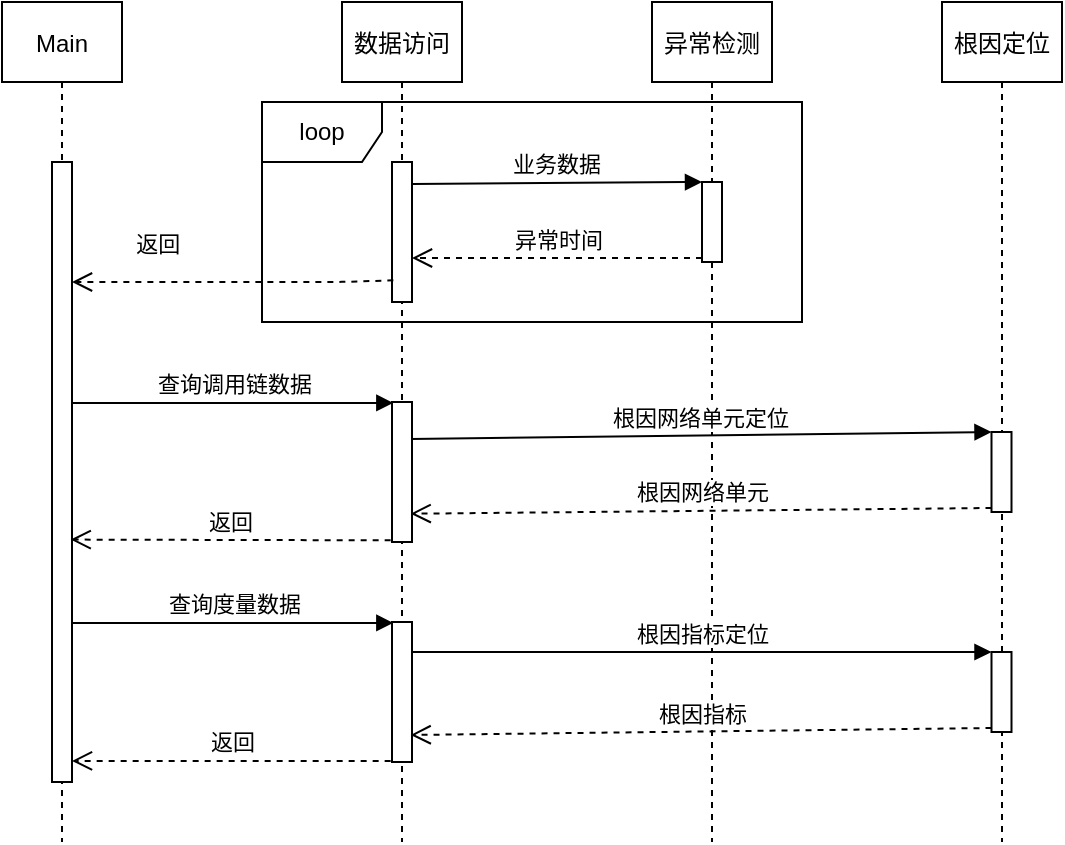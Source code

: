 <mxfile version="14.6.13" type="github">
  <diagram id="kgpKYQtTHZ0yAKxKKP6v" name="Page-1">
    <mxGraphModel dx="1038" dy="529" grid="1" gridSize="10" guides="1" tooltips="1" connect="1" arrows="1" fold="1" page="1" pageScale="1" pageWidth="850" pageHeight="1100" math="0" shadow="0">
      <root>
        <mxCell id="0" />
        <mxCell id="1" parent="0" />
        <mxCell id="3nuBFxr9cyL0pnOWT2aG-1" value="Main" style="shape=umlLifeline;perimeter=lifelinePerimeter;container=1;collapsible=0;recursiveResize=0;rounded=0;shadow=0;strokeWidth=1;" parent="1" vertex="1">
          <mxGeometry x="70" y="80" width="60" height="420" as="geometry" />
        </mxCell>
        <mxCell id="3nuBFxr9cyL0pnOWT2aG-2" value="" style="points=[];perimeter=orthogonalPerimeter;rounded=0;shadow=0;strokeWidth=1;" parent="3nuBFxr9cyL0pnOWT2aG-1" vertex="1">
          <mxGeometry x="25" y="80" width="10" height="310" as="geometry" />
        </mxCell>
        <mxCell id="3nuBFxr9cyL0pnOWT2aG-5" value="数据访问" style="shape=umlLifeline;perimeter=lifelinePerimeter;container=1;collapsible=0;recursiveResize=0;rounded=0;shadow=0;strokeWidth=1;" parent="1" vertex="1">
          <mxGeometry x="240" y="80" width="60" height="420" as="geometry" />
        </mxCell>
        <mxCell id="3nuBFxr9cyL0pnOWT2aG-6" value="" style="points=[];perimeter=orthogonalPerimeter;rounded=0;shadow=0;strokeWidth=1;" parent="3nuBFxr9cyL0pnOWT2aG-5" vertex="1">
          <mxGeometry x="25" y="80" width="10" height="70" as="geometry" />
        </mxCell>
        <mxCell id="3nuBFxr9cyL0pnOWT2aG-7" value="返回" style="verticalAlign=bottom;endArrow=open;dashed=1;endSize=8;shadow=0;strokeWidth=1;exitX=0.067;exitY=0.845;exitDx=0;exitDy=0;exitPerimeter=0;" parent="1" source="3nuBFxr9cyL0pnOWT2aG-6" target="3nuBFxr9cyL0pnOWT2aG-2" edge="1">
          <mxGeometry x="0.464" y="-10" relative="1" as="geometry">
            <mxPoint x="275" y="236" as="targetPoint" />
            <mxPoint x="260" y="220" as="sourcePoint" />
            <Array as="points">
              <mxPoint x="240" y="220" />
            </Array>
            <mxPoint as="offset" />
          </mxGeometry>
        </mxCell>
        <mxCell id="HBPwBgaUbszKwk0TERLZ-6" value="异常检测" style="shape=umlLifeline;perimeter=lifelinePerimeter;container=1;collapsible=0;recursiveResize=0;rounded=0;shadow=0;strokeWidth=1;" parent="1" vertex="1">
          <mxGeometry x="395" y="80" width="60" height="420" as="geometry" />
        </mxCell>
        <mxCell id="GDPZrANvTkKtYlGqjtQZ-1" value="根因定位" style="shape=umlLifeline;perimeter=lifelinePerimeter;container=1;collapsible=0;recursiveResize=0;rounded=0;shadow=0;strokeWidth=1;" vertex="1" parent="1">
          <mxGeometry x="540" y="80" width="60" height="420" as="geometry" />
        </mxCell>
        <mxCell id="GDPZrANvTkKtYlGqjtQZ-8" value="" style="html=1;points=[];perimeter=orthogonalPerimeter;" vertex="1" parent="GDPZrANvTkKtYlGqjtQZ-1">
          <mxGeometry x="24.75" y="215" width="10" height="40" as="geometry" />
        </mxCell>
        <mxCell id="GDPZrANvTkKtYlGqjtQZ-11" value="" style="html=1;points=[];perimeter=orthogonalPerimeter;" vertex="1" parent="GDPZrANvTkKtYlGqjtQZ-1">
          <mxGeometry x="24.75" y="325" width="10" height="40" as="geometry" />
        </mxCell>
        <mxCell id="GDPZrANvTkKtYlGqjtQZ-5" value="" style="html=1;points=[];perimeter=orthogonalPerimeter;" vertex="1" parent="1">
          <mxGeometry x="420" y="170" width="10" height="40" as="geometry" />
        </mxCell>
        <mxCell id="GDPZrANvTkKtYlGqjtQZ-6" value="业务数据" style="html=1;verticalAlign=bottom;endArrow=block;entryX=0;entryY=0;exitX=0.94;exitY=0.254;exitDx=0;exitDy=0;exitPerimeter=0;" edge="1" target="GDPZrANvTkKtYlGqjtQZ-5" parent="1">
          <mxGeometry relative="1" as="geometry">
            <mxPoint x="275.0" y="170.96" as="sourcePoint" />
          </mxGeometry>
        </mxCell>
        <mxCell id="GDPZrANvTkKtYlGqjtQZ-7" value="异常时间" style="html=1;verticalAlign=bottom;endArrow=open;dashed=1;endSize=8;exitX=0;exitY=0.95;" edge="1" source="GDPZrANvTkKtYlGqjtQZ-5" parent="1">
          <mxGeometry relative="1" as="geometry">
            <mxPoint x="275" y="208" as="targetPoint" />
          </mxGeometry>
        </mxCell>
        <mxCell id="GDPZrANvTkKtYlGqjtQZ-9" value="根因网络单元定位" style="html=1;verticalAlign=bottom;endArrow=block;entryX=0;entryY=0;exitX=0.933;exitY=0.264;exitDx=0;exitDy=0;exitPerimeter=0;" edge="1" target="GDPZrANvTkKtYlGqjtQZ-8" parent="1" source="GDPZrANvTkKtYlGqjtQZ-15">
          <mxGeometry relative="1" as="geometry">
            <mxPoint x="320" y="295" as="sourcePoint" />
            <Array as="points" />
          </mxGeometry>
        </mxCell>
        <mxCell id="GDPZrANvTkKtYlGqjtQZ-10" value="根因网络单元" style="html=1;verticalAlign=bottom;endArrow=open;dashed=1;endSize=8;exitX=0;exitY=0.95;entryX=0.933;entryY=0.798;entryDx=0;entryDy=0;entryPerimeter=0;" edge="1" source="GDPZrANvTkKtYlGqjtQZ-8" parent="1" target="GDPZrANvTkKtYlGqjtQZ-15">
          <mxGeometry relative="1" as="geometry">
            <mxPoint x="265" y="314.99" as="targetPoint" />
          </mxGeometry>
        </mxCell>
        <mxCell id="GDPZrANvTkKtYlGqjtQZ-15" value="" style="points=[];perimeter=orthogonalPerimeter;rounded=0;shadow=0;strokeWidth=1;" vertex="1" parent="1">
          <mxGeometry x="265" y="280" width="10" height="70" as="geometry" />
        </mxCell>
        <mxCell id="GDPZrANvTkKtYlGqjtQZ-16" value="" style="points=[];perimeter=orthogonalPerimeter;rounded=0;shadow=0;strokeWidth=1;" vertex="1" parent="1">
          <mxGeometry x="265" y="390" width="10" height="70" as="geometry" />
        </mxCell>
        <mxCell id="GDPZrANvTkKtYlGqjtQZ-13" value="根因指标定位" style="html=1;verticalAlign=bottom;endArrow=block;entryX=0;entryY=0;exitX=1.014;exitY=0.214;exitDx=0;exitDy=0;exitPerimeter=0;" edge="1" parent="1" target="GDPZrANvTkKtYlGqjtQZ-11" source="GDPZrANvTkKtYlGqjtQZ-16">
          <mxGeometry relative="1" as="geometry">
            <mxPoint x="280" y="405" as="sourcePoint" />
          </mxGeometry>
        </mxCell>
        <mxCell id="GDPZrANvTkKtYlGqjtQZ-12" value="根因指标" style="html=1;verticalAlign=bottom;endArrow=open;dashed=1;endSize=8;exitX=0;exitY=0.95;entryX=0.933;entryY=0.807;entryDx=0;entryDy=0;entryPerimeter=0;" edge="1" parent="1" source="GDPZrANvTkKtYlGqjtQZ-11" target="GDPZrANvTkKtYlGqjtQZ-16">
          <mxGeometry relative="1" as="geometry">
            <mxPoint x="301" y="445" as="targetPoint" />
          </mxGeometry>
        </mxCell>
        <mxCell id="GDPZrANvTkKtYlGqjtQZ-19" value="查询调用链数据" style="html=1;verticalAlign=bottom;endArrow=block;entryX=0.067;entryY=0.007;entryDx=0;entryDy=0;entryPerimeter=0;" edge="1" parent="1" source="3nuBFxr9cyL0pnOWT2aG-2" target="GDPZrANvTkKtYlGqjtQZ-15">
          <mxGeometry relative="1" as="geometry">
            <mxPoint x="140" y="260" as="sourcePoint" />
            <mxPoint x="260" y="260" as="targetPoint" />
            <Array as="points" />
          </mxGeometry>
        </mxCell>
        <mxCell id="GDPZrANvTkKtYlGqjtQZ-20" value="返回" style="html=1;verticalAlign=bottom;endArrow=open;dashed=1;endSize=8;entryX=0.933;entryY=0.609;entryDx=0;entryDy=0;entryPerimeter=0;exitX=-0.067;exitY=0.988;exitDx=0;exitDy=0;exitPerimeter=0;" edge="1" parent="1" source="GDPZrANvTkKtYlGqjtQZ-15" target="3nuBFxr9cyL0pnOWT2aG-2">
          <mxGeometry relative="1" as="geometry">
            <mxPoint x="130.0" y="330.0" as="targetPoint" />
            <mxPoint x="260" y="330" as="sourcePoint" />
          </mxGeometry>
        </mxCell>
        <mxCell id="GDPZrANvTkKtYlGqjtQZ-21" value="查询度量数据" style="html=1;verticalAlign=bottom;endArrow=block;entryX=0.067;entryY=0.007;entryDx=0;entryDy=0;entryPerimeter=0;" edge="1" parent="1" source="3nuBFxr9cyL0pnOWT2aG-2" target="GDPZrANvTkKtYlGqjtQZ-16">
          <mxGeometry relative="1" as="geometry">
            <mxPoint x="140" y="360" as="sourcePoint" />
            <mxPoint x="265" y="360" as="targetPoint" />
            <Array as="points" />
          </mxGeometry>
        </mxCell>
        <mxCell id="GDPZrANvTkKtYlGqjtQZ-22" value="返回" style="html=1;verticalAlign=bottom;endArrow=open;dashed=1;endSize=8;entryX=0.999;entryY=0.966;entryDx=0;entryDy=0;entryPerimeter=0;exitX=-0.067;exitY=0.993;exitDx=0;exitDy=0;exitPerimeter=0;" edge="1" parent="1" source="GDPZrANvTkKtYlGqjtQZ-16" target="3nuBFxr9cyL0pnOWT2aG-2">
          <mxGeometry relative="1" as="geometry">
            <mxPoint x="139.33" y="430.52" as="targetPoint" />
            <mxPoint x="269.33" y="429.16" as="sourcePoint" />
          </mxGeometry>
        </mxCell>
        <mxCell id="GDPZrANvTkKtYlGqjtQZ-23" value="loop" style="shape=umlFrame;whiteSpace=wrap;html=1;" vertex="1" parent="1">
          <mxGeometry x="200" y="130" width="270" height="110" as="geometry" />
        </mxCell>
      </root>
    </mxGraphModel>
  </diagram>
</mxfile>
